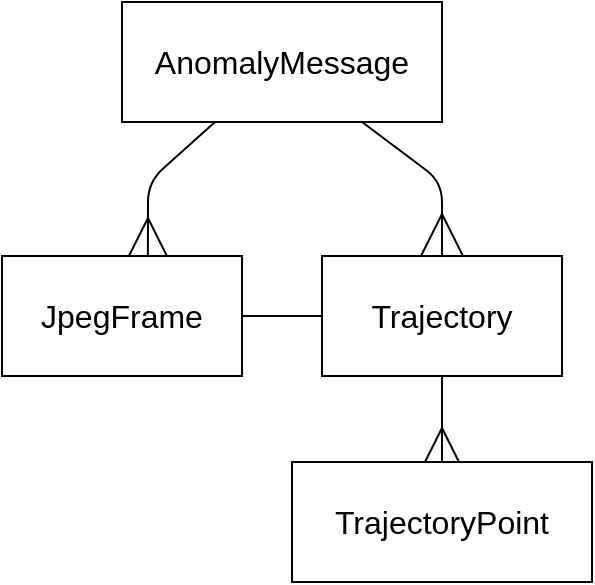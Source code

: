 <mxfile>
    <diagram id="gW2ecRXDcFIc8OIwrk8Z" name="Page-1">
        <mxGraphModel dx="579" dy="809" grid="1" gridSize="10" guides="1" tooltips="1" connect="1" arrows="1" fold="1" page="1" pageScale="1" pageWidth="850" pageHeight="1100" math="0" shadow="0">
            <root>
                <mxCell id="0"/>
                <mxCell id="1" parent="0"/>
                <mxCell id="4" value="" style="edgeStyle=none;hachureGap=4;html=1;fontFamily=Architects Daughter;fontSource=https%3A%2F%2Ffonts.googleapis.com%2Fcss%3Ffamily%3DArchitects%2BDaughter;fontSize=16;endArrow=ERmany;endFill=0;entryX=0.608;entryY=0;entryDx=0;entryDy=0;entryPerimeter=0;endSize=17;" parent="1" source="2" target="3" edge="1">
                    <mxGeometry relative="1" as="geometry">
                        <Array as="points">
                            <mxPoint x="253" y="360"/>
                        </Array>
                    </mxGeometry>
                </mxCell>
                <mxCell id="10" style="edgeStyle=none;html=1;entryX=0.5;entryY=0;entryDx=0;entryDy=0;endArrow=ERmany;endFill=0;startSize=12;endSize=19;" parent="1" source="2" target="12" edge="1">
                    <mxGeometry relative="1" as="geometry">
                        <Array as="points">
                            <mxPoint x="400" y="360"/>
                        </Array>
                    </mxGeometry>
                </mxCell>
                <mxCell id="2" value="AnomalyMessage" style="rounded=0;whiteSpace=wrap;html=1;hachureGap=4;fontFamily=Helvetica;fontSize=16;" parent="1" vertex="1">
                    <mxGeometry x="240" y="270" width="160" height="60" as="geometry"/>
                </mxCell>
                <mxCell id="11" style="edgeStyle=none;html=1;entryX=0;entryY=0.5;entryDx=0;entryDy=0;endArrow=none;endFill=0;exitX=1;exitY=0.5;exitDx=0;exitDy=0;" parent="1" source="3" target="12" edge="1">
                    <mxGeometry relative="1" as="geometry">
                        <Array as="points"/>
                    </mxGeometry>
                </mxCell>
                <mxCell id="3" value="JpegFrame" style="rounded=0;whiteSpace=wrap;html=1;hachureGap=4;fontFamily=Helvetica;fontSize=16;" parent="1" vertex="1">
                    <mxGeometry x="180" y="397" width="120" height="60" as="geometry"/>
                </mxCell>
                <mxCell id="7" value="" style="edgeStyle=none;html=1;endArrow=ERmany;endFill=0;endSize=15;exitX=0.5;exitY=1;exitDx=0;exitDy=0;" parent="1" source="12" target="6" edge="1">
                    <mxGeometry relative="1" as="geometry"/>
                </mxCell>
                <mxCell id="6" value="TrajectoryPoint" style="rounded=0;whiteSpace=wrap;html=1;hachureGap=4;fontFamily=Helvetica;fontSize=16;" parent="1" vertex="1">
                    <mxGeometry x="325" y="500" width="150" height="60" as="geometry"/>
                </mxCell>
                <mxCell id="12" value="Trajectory" style="rounded=0;whiteSpace=wrap;html=1;hachureGap=4;fontFamily=Helvetica;fontSize=16;" vertex="1" parent="1">
                    <mxGeometry x="340" y="397" width="120" height="60" as="geometry"/>
                </mxCell>
            </root>
        </mxGraphModel>
    </diagram>
</mxfile>